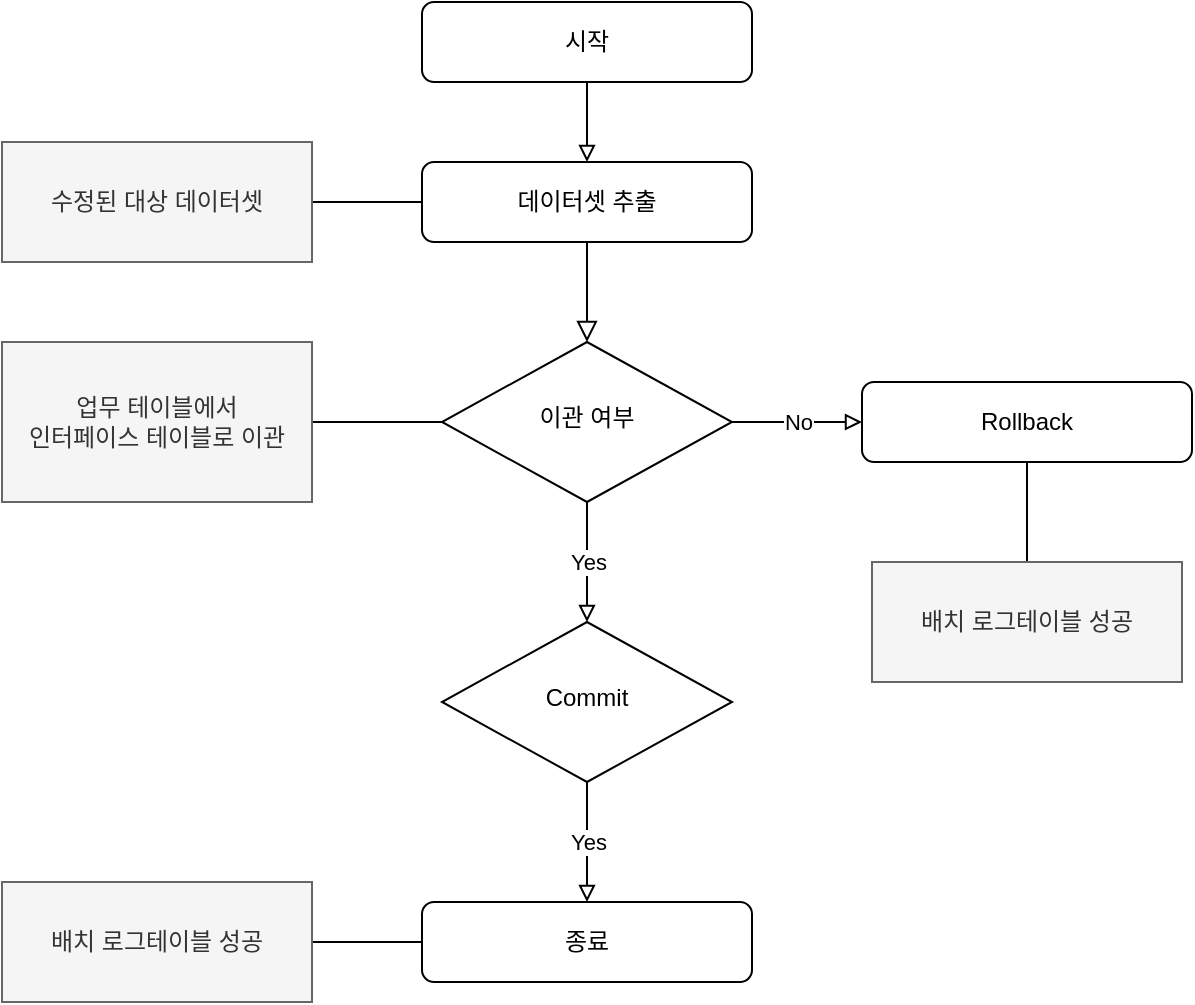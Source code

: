 <mxfile version="20.3.7" type="github" pages="2">
  <diagram id="C5RBs43oDa-KdzZeNtuy" name="Page-1">
    <mxGraphModel dx="1422" dy="796" grid="1" gridSize="10" guides="1" tooltips="1" connect="1" arrows="1" fold="1" page="1" pageScale="1" pageWidth="827" pageHeight="1169" math="0" shadow="0">
      <root>
        <mxCell id="WIyWlLk6GJQsqaUBKTNV-0" />
        <mxCell id="WIyWlLk6GJQsqaUBKTNV-1" parent="WIyWlLk6GJQsqaUBKTNV-0" />
        <mxCell id="WIyWlLk6GJQsqaUBKTNV-2" value="" style="rounded=0;html=1;jettySize=auto;orthogonalLoop=1;fontSize=11;endArrow=block;endFill=0;endSize=8;strokeWidth=1;shadow=0;labelBackgroundColor=none;edgeStyle=orthogonalEdgeStyle;" parent="WIyWlLk6GJQsqaUBKTNV-1" source="WIyWlLk6GJQsqaUBKTNV-3" target="WIyWlLk6GJQsqaUBKTNV-6" edge="1">
          <mxGeometry relative="1" as="geometry" />
        </mxCell>
        <mxCell id="cvXRUhGtZtmQz_hgx9b6-3" style="edgeStyle=orthogonalEdgeStyle;rounded=0;orthogonalLoop=1;jettySize=auto;html=1;exitX=0;exitY=0.5;exitDx=0;exitDy=0;entryX=1;entryY=0.5;entryDx=0;entryDy=0;endArrow=baseDash;endFill=0;" edge="1" parent="WIyWlLk6GJQsqaUBKTNV-1" source="WIyWlLk6GJQsqaUBKTNV-3" target="_vldt-JVYSPxojjHOOxf-12">
          <mxGeometry relative="1" as="geometry" />
        </mxCell>
        <mxCell id="WIyWlLk6GJQsqaUBKTNV-3" value="데이터셋 추출" style="rounded=1;whiteSpace=wrap;html=1;fontSize=12;glass=0;strokeWidth=1;shadow=0;" parent="WIyWlLk6GJQsqaUBKTNV-1" vertex="1">
          <mxGeometry x="330" y="110" width="165" height="40" as="geometry" />
        </mxCell>
        <mxCell id="cvXRUhGtZtmQz_hgx9b6-2" style="edgeStyle=orthogonalEdgeStyle;rounded=0;orthogonalLoop=1;jettySize=auto;html=1;exitX=0;exitY=0.5;exitDx=0;exitDy=0;entryX=1;entryY=0.5;entryDx=0;entryDy=0;endArrow=baseDash;endFill=0;" edge="1" parent="WIyWlLk6GJQsqaUBKTNV-1" source="WIyWlLk6GJQsqaUBKTNV-6" target="_vldt-JVYSPxojjHOOxf-2">
          <mxGeometry relative="1" as="geometry" />
        </mxCell>
        <mxCell id="cvXRUhGtZtmQz_hgx9b6-5" value="Yes" style="edgeStyle=orthogonalEdgeStyle;rounded=0;orthogonalLoop=1;jettySize=auto;html=1;exitX=0.5;exitY=1;exitDx=0;exitDy=0;endArrow=block;endFill=0;" edge="1" parent="WIyWlLk6GJQsqaUBKTNV-1" source="WIyWlLk6GJQsqaUBKTNV-6" target="WIyWlLk6GJQsqaUBKTNV-10">
          <mxGeometry relative="1" as="geometry" />
        </mxCell>
        <mxCell id="cvXRUhGtZtmQz_hgx9b6-6" value="No" style="edgeStyle=orthogonalEdgeStyle;rounded=0;orthogonalLoop=1;jettySize=auto;html=1;entryX=0;entryY=0.5;entryDx=0;entryDy=0;endArrow=block;endFill=0;" edge="1" parent="WIyWlLk6GJQsqaUBKTNV-1" source="WIyWlLk6GJQsqaUBKTNV-6" target="WIyWlLk6GJQsqaUBKTNV-7">
          <mxGeometry relative="1" as="geometry" />
        </mxCell>
        <mxCell id="WIyWlLk6GJQsqaUBKTNV-6" value="이관 여부" style="rhombus;whiteSpace=wrap;html=1;shadow=0;fontFamily=Helvetica;fontSize=12;align=center;strokeWidth=1;spacing=6;spacingTop=-4;" parent="WIyWlLk6GJQsqaUBKTNV-1" vertex="1">
          <mxGeometry x="340" y="200" width="145" height="80" as="geometry" />
        </mxCell>
        <mxCell id="cvXRUhGtZtmQz_hgx9b6-22" style="edgeStyle=orthogonalEdgeStyle;rounded=0;orthogonalLoop=1;jettySize=auto;html=1;exitX=0.5;exitY=1;exitDx=0;exitDy=0;entryX=0.5;entryY=0;entryDx=0;entryDy=0;strokeColor=default;endArrow=baseDash;endFill=0;" edge="1" parent="WIyWlLk6GJQsqaUBKTNV-1" source="WIyWlLk6GJQsqaUBKTNV-7" target="cvXRUhGtZtmQz_hgx9b6-21">
          <mxGeometry relative="1" as="geometry" />
        </mxCell>
        <mxCell id="WIyWlLk6GJQsqaUBKTNV-7" value="Rollback" style="rounded=1;whiteSpace=wrap;html=1;fontSize=12;glass=0;strokeWidth=1;shadow=0;" parent="WIyWlLk6GJQsqaUBKTNV-1" vertex="1">
          <mxGeometry x="550" y="220" width="165" height="40" as="geometry" />
        </mxCell>
        <mxCell id="cvXRUhGtZtmQz_hgx9b6-4" value="Yes" style="edgeStyle=orthogonalEdgeStyle;rounded=0;orthogonalLoop=1;jettySize=auto;entryX=0.5;entryY=0;entryDx=0;entryDy=0;endArrow=block;endFill=0;html=1;labelPosition=center;verticalLabelPosition=middle;align=center;verticalAlign=middle;" edge="1" parent="WIyWlLk6GJQsqaUBKTNV-1" source="WIyWlLk6GJQsqaUBKTNV-10" target="WIyWlLk6GJQsqaUBKTNV-11">
          <mxGeometry relative="1" as="geometry" />
        </mxCell>
        <mxCell id="WIyWlLk6GJQsqaUBKTNV-10" value="Commit" style="rhombus;whiteSpace=wrap;html=1;shadow=0;fontFamily=Helvetica;fontSize=12;align=center;strokeWidth=1;spacing=6;spacingTop=-4;" parent="WIyWlLk6GJQsqaUBKTNV-1" vertex="1">
          <mxGeometry x="340" y="340" width="145" height="80" as="geometry" />
        </mxCell>
        <mxCell id="cvXRUhGtZtmQz_hgx9b6-8" style="edgeStyle=orthogonalEdgeStyle;rounded=0;orthogonalLoop=1;jettySize=auto;html=1;exitX=0;exitY=0.5;exitDx=0;exitDy=0;entryX=1;entryY=0.5;entryDx=0;entryDy=0;endArrow=baseDash;endFill=0;" edge="1" parent="WIyWlLk6GJQsqaUBKTNV-1" source="WIyWlLk6GJQsqaUBKTNV-11" target="cvXRUhGtZtmQz_hgx9b6-7">
          <mxGeometry relative="1" as="geometry" />
        </mxCell>
        <mxCell id="WIyWlLk6GJQsqaUBKTNV-11" value="종료" style="rounded=1;whiteSpace=wrap;html=1;fontSize=12;glass=0;strokeWidth=1;shadow=0;" parent="WIyWlLk6GJQsqaUBKTNV-1" vertex="1">
          <mxGeometry x="330" y="480" width="165" height="40" as="geometry" />
        </mxCell>
        <mxCell id="_vldt-JVYSPxojjHOOxf-2" value="업무 테이블에서 &lt;br&gt;인터페이스 테이블로 이관" style="rounded=0;whiteSpace=wrap;html=1;fillColor=#f5f5f5;fontColor=#333333;strokeColor=#666666;" vertex="1" parent="WIyWlLk6GJQsqaUBKTNV-1">
          <mxGeometry x="120" y="200" width="155" height="80" as="geometry" />
        </mxCell>
        <mxCell id="_vldt-JVYSPxojjHOOxf-12" value="수정된 대상 데이터셋" style="rounded=0;whiteSpace=wrap;html=1;fillColor=#f5f5f5;fontColor=#333333;strokeColor=#666666;" vertex="1" parent="WIyWlLk6GJQsqaUBKTNV-1">
          <mxGeometry x="120" y="100" width="155" height="60" as="geometry" />
        </mxCell>
        <mxCell id="_vldt-JVYSPxojjHOOxf-15" style="edgeStyle=orthogonalEdgeStyle;rounded=0;orthogonalLoop=1;jettySize=auto;html=1;endArrow=block;endFill=0;" edge="1" parent="WIyWlLk6GJQsqaUBKTNV-1" source="_vldt-JVYSPxojjHOOxf-14" target="WIyWlLk6GJQsqaUBKTNV-3">
          <mxGeometry relative="1" as="geometry" />
        </mxCell>
        <mxCell id="_vldt-JVYSPxojjHOOxf-14" value="시작" style="rounded=1;whiteSpace=wrap;html=1;fontSize=12;glass=0;strokeWidth=1;shadow=0;" vertex="1" parent="WIyWlLk6GJQsqaUBKTNV-1">
          <mxGeometry x="330" y="30" width="165" height="40" as="geometry" />
        </mxCell>
        <mxCell id="cvXRUhGtZtmQz_hgx9b6-7" value="배치 로그테이블 성공" style="rounded=0;whiteSpace=wrap;html=1;fillColor=#f5f5f5;fontColor=#333333;strokeColor=#666666;" vertex="1" parent="WIyWlLk6GJQsqaUBKTNV-1">
          <mxGeometry x="120" y="470" width="155" height="60" as="geometry" />
        </mxCell>
        <mxCell id="cvXRUhGtZtmQz_hgx9b6-21" value="배치 로그테이블 성공" style="rounded=0;whiteSpace=wrap;html=1;fillColor=#f5f5f5;fontColor=#333333;strokeColor=#666666;" vertex="1" parent="WIyWlLk6GJQsqaUBKTNV-1">
          <mxGeometry x="555" y="310" width="155" height="60" as="geometry" />
        </mxCell>
      </root>
    </mxGraphModel>
  </diagram>
  <diagram name="Page-1의 복사본" id="woj7shikoheOouK08yFX">
    <mxGraphModel dx="2062" dy="1154" grid="1" gridSize="10" guides="1" tooltips="1" connect="1" arrows="1" fold="1" page="1" pageScale="1" pageWidth="827" pageHeight="1169" math="0" shadow="0">
      <root>
        <mxCell id="0pUTNga4et0UCxMC0Npy-0" />
        <mxCell id="0pUTNga4et0UCxMC0Npy-1" parent="0pUTNga4et0UCxMC0Npy-0" />
        <mxCell id="0pUTNga4et0UCxMC0Npy-2" value="" style="rounded=0;html=1;jettySize=auto;orthogonalLoop=1;fontSize=11;endArrow=block;endFill=0;endSize=8;strokeWidth=1;shadow=0;labelBackgroundColor=none;edgeStyle=orthogonalEdgeStyle;" edge="1" parent="0pUTNga4et0UCxMC0Npy-1" source="0pUTNga4et0UCxMC0Npy-3" target="0pUTNga4et0UCxMC0Npy-6">
          <mxGeometry relative="1" as="geometry" />
        </mxCell>
        <mxCell id="0pUTNga4et0UCxMC0Npy-3" value="데이터셋 추출" style="rounded=1;whiteSpace=wrap;html=1;fontSize=12;glass=0;strokeWidth=1;shadow=0;" vertex="1" parent="0pUTNga4et0UCxMC0Npy-1">
          <mxGeometry x="330" y="110" width="165" height="40" as="geometry" />
        </mxCell>
        <mxCell id="0pUTNga4et0UCxMC0Npy-4" value="Yes" style="rounded=0;html=1;jettySize=auto;orthogonalLoop=1;fontSize=11;endArrow=block;endFill=0;endSize=8;strokeWidth=1;shadow=0;labelBackgroundColor=none;edgeStyle=orthogonalEdgeStyle;" edge="1" parent="0pUTNga4et0UCxMC0Npy-1" source="0pUTNga4et0UCxMC0Npy-6" target="0pUTNga4et0UCxMC0Npy-9">
          <mxGeometry y="20" relative="1" as="geometry">
            <mxPoint as="offset" />
          </mxGeometry>
        </mxCell>
        <mxCell id="0pUTNga4et0UCxMC0Npy-5" value="No" style="edgeStyle=orthogonalEdgeStyle;rounded=0;html=1;jettySize=auto;orthogonalLoop=1;fontSize=11;endArrow=block;endFill=0;endSize=8;strokeWidth=1;shadow=0;labelBackgroundColor=none;" edge="1" parent="0pUTNga4et0UCxMC0Npy-1" source="0pUTNga4et0UCxMC0Npy-6" target="0pUTNga4et0UCxMC0Npy-7">
          <mxGeometry y="10" relative="1" as="geometry">
            <mxPoint as="offset" />
          </mxGeometry>
        </mxCell>
        <mxCell id="0pUTNga4et0UCxMC0Npy-6" value="이관 여부" style="rhombus;whiteSpace=wrap;html=1;shadow=0;fontFamily=Helvetica;fontSize=12;align=center;strokeWidth=1;spacing=6;spacingTop=-4;" vertex="1" parent="0pUTNga4et0UCxMC0Npy-1">
          <mxGeometry x="340" y="200" width="145" height="80" as="geometry" />
        </mxCell>
        <mxCell id="0pUTNga4et0UCxMC0Npy-7" value="Rollback" style="rounded=1;whiteSpace=wrap;html=1;fontSize=12;glass=0;strokeWidth=1;shadow=0;" vertex="1" parent="0pUTNga4et0UCxMC0Npy-1">
          <mxGeometry x="550" y="220" width="165" height="40" as="geometry" />
        </mxCell>
        <mxCell id="0pUTNga4et0UCxMC0Npy-8" value="No" style="rounded=0;jettySize=auto;orthogonalLoop=1;fontSize=11;endArrow=block;endFill=0;endSize=8;strokeWidth=1;shadow=0;labelBackgroundColor=none;edgeStyle=orthogonalEdgeStyle;html=1;" edge="1" parent="0pUTNga4et0UCxMC0Npy-1" source="0pUTNga4et0UCxMC0Npy-9" target="0pUTNga4et0UCxMC0Npy-10">
          <mxGeometry x="0.333" y="20" relative="1" as="geometry">
            <mxPoint as="offset" />
          </mxGeometry>
        </mxCell>
        <mxCell id="0pUTNga4et0UCxMC0Npy-9" value="Commit" style="rhombus;whiteSpace=wrap;html=1;shadow=0;fontFamily=Helvetica;fontSize=12;align=center;strokeWidth=1;spacing=6;spacingTop=-4;" vertex="1" parent="0pUTNga4et0UCxMC0Npy-1">
          <mxGeometry x="340" y="320" width="145" height="80" as="geometry" />
        </mxCell>
        <mxCell id="0pUTNga4et0UCxMC0Npy-10" value="종료" style="rounded=1;whiteSpace=wrap;html=1;fontSize=12;glass=0;strokeWidth=1;shadow=0;" vertex="1" parent="0pUTNga4et0UCxMC0Npy-1">
          <mxGeometry x="330" y="460" width="165" height="40" as="geometry" />
        </mxCell>
        <mxCell id="0pUTNga4et0UCxMC0Npy-11" style="edgeStyle=orthogonalEdgeStyle;rounded=0;orthogonalLoop=1;jettySize=auto;html=1;exitX=1;exitY=0.5;exitDx=0;exitDy=0;entryX=0;entryY=0.5;entryDx=0;entryDy=0;" edge="1" parent="0pUTNga4et0UCxMC0Npy-1" source="0pUTNga4et0UCxMC0Npy-12" target="0pUTNga4et0UCxMC0Npy-6">
          <mxGeometry relative="1" as="geometry" />
        </mxCell>
        <mxCell id="0pUTNga4et0UCxMC0Npy-12" value="업무테이블에서 인터페이스테이블로의 이관" style="rounded=0;whiteSpace=wrap;html=1;" vertex="1" parent="0pUTNga4et0UCxMC0Npy-1">
          <mxGeometry x="120" y="210" width="155" height="60" as="geometry" />
        </mxCell>
        <mxCell id="0pUTNga4et0UCxMC0Npy-13" style="edgeStyle=orthogonalEdgeStyle;rounded=0;orthogonalLoop=1;jettySize=auto;html=1;entryX=0;entryY=0.5;entryDx=0;entryDy=0;" edge="1" parent="0pUTNga4et0UCxMC0Npy-1" source="0pUTNga4et0UCxMC0Npy-14" target="0pUTNga4et0UCxMC0Npy-3">
          <mxGeometry relative="1" as="geometry" />
        </mxCell>
        <mxCell id="0pUTNga4et0UCxMC0Npy-14" value="수정된 대상 데이터셋" style="rounded=0;whiteSpace=wrap;html=1;" vertex="1" parent="0pUTNga4et0UCxMC0Npy-1">
          <mxGeometry x="120" y="100" width="155" height="60" as="geometry" />
        </mxCell>
        <mxCell id="0pUTNga4et0UCxMC0Npy-15" style="edgeStyle=orthogonalEdgeStyle;rounded=0;orthogonalLoop=1;jettySize=auto;html=1;endArrow=block;endFill=0;" edge="1" parent="0pUTNga4et0UCxMC0Npy-1" source="0pUTNga4et0UCxMC0Npy-16" target="0pUTNga4et0UCxMC0Npy-3">
          <mxGeometry relative="1" as="geometry" />
        </mxCell>
        <mxCell id="0pUTNga4et0UCxMC0Npy-16" value="시작" style="rounded=1;whiteSpace=wrap;html=1;fontSize=12;glass=0;strokeWidth=1;shadow=0;" vertex="1" parent="0pUTNga4et0UCxMC0Npy-1">
          <mxGeometry x="330" y="30" width="165" height="40" as="geometry" />
        </mxCell>
      </root>
    </mxGraphModel>
  </diagram>
</mxfile>
